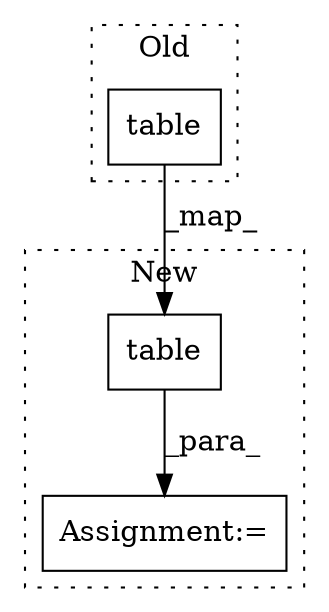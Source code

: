 digraph G {
subgraph cluster0 {
1 [label="table" a="32" s="14580,14617" l="6,1" shape="box"];
label = "Old";
style="dotted";
}
subgraph cluster1 {
2 [label="table" a="32" s="14609,14646" l="6,1" shape="box"];
3 [label="Assignment:=" a="7" s="14603" l="1" shape="box"];
label = "New";
style="dotted";
}
1 -> 2 [label="_map_"];
2 -> 3 [label="_para_"];
}